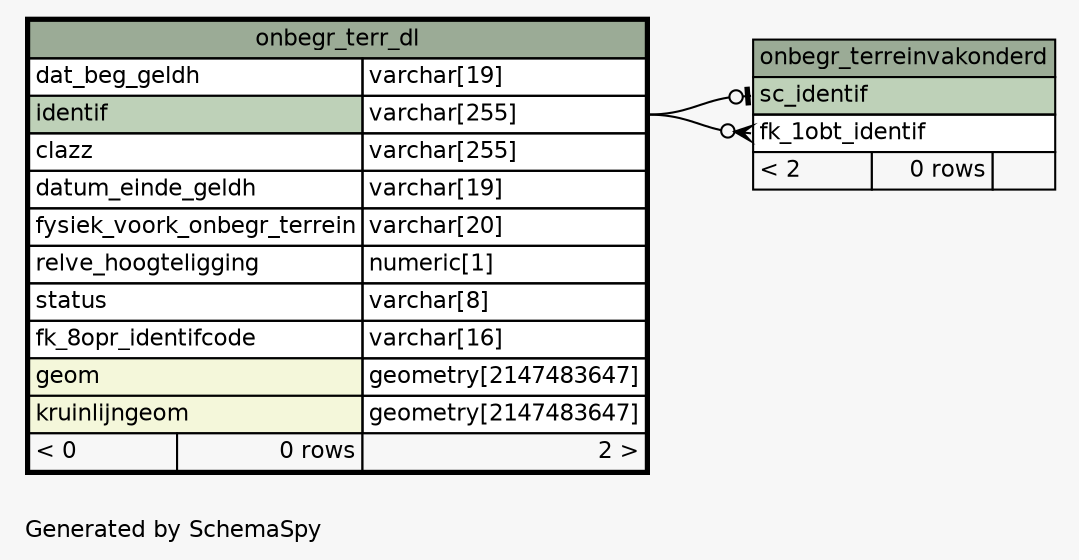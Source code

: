 // dot 2.38.0 on Linux 4.13.0-37-generic
// SchemaSpy rev Unknown
digraph "oneDegreeRelationshipsDiagram" {
  graph [
    rankdir="RL"
    bgcolor="#f7f7f7"
    label="\nGenerated by SchemaSpy"
    labeljust="l"
    nodesep="0.18"
    ranksep="0.46"
    fontname="Helvetica"
    fontsize="11"
  ];
  node [
    fontname="Helvetica"
    fontsize="11"
    shape="plaintext"
  ];
  edge [
    arrowsize="0.8"
  ];
  "onbegr_terreinvakonderd":"fk_1obt_identif":w -> "onbegr_terr_dl":"identif.type":e [arrowhead=none dir=back arrowtail=crowodot];
  "onbegr_terreinvakonderd":"sc_identif":w -> "onbegr_terr_dl":"identif.type":e [arrowhead=none dir=back arrowtail=teeodot];
  "onbegr_terr_dl" [
    label=<
    <TABLE BORDER="2" CELLBORDER="1" CELLSPACING="0" BGCOLOR="#ffffff">
      <TR><TD COLSPAN="3" BGCOLOR="#9bab96" ALIGN="CENTER">onbegr_terr_dl</TD></TR>
      <TR><TD PORT="dat_beg_geldh" COLSPAN="2" ALIGN="LEFT">dat_beg_geldh</TD><TD PORT="dat_beg_geldh.type" ALIGN="LEFT">varchar[19]</TD></TR>
      <TR><TD PORT="identif" COLSPAN="2" BGCOLOR="#bed1b8" ALIGN="LEFT">identif</TD><TD PORT="identif.type" ALIGN="LEFT">varchar[255]</TD></TR>
      <TR><TD PORT="clazz" COLSPAN="2" ALIGN="LEFT">clazz</TD><TD PORT="clazz.type" ALIGN="LEFT">varchar[255]</TD></TR>
      <TR><TD PORT="datum_einde_geldh" COLSPAN="2" ALIGN="LEFT">datum_einde_geldh</TD><TD PORT="datum_einde_geldh.type" ALIGN="LEFT">varchar[19]</TD></TR>
      <TR><TD PORT="fysiek_voork_onbegr_terrein" COLSPAN="2" ALIGN="LEFT">fysiek_voork_onbegr_terrein</TD><TD PORT="fysiek_voork_onbegr_terrein.type" ALIGN="LEFT">varchar[20]</TD></TR>
      <TR><TD PORT="relve_hoogteligging" COLSPAN="2" ALIGN="LEFT">relve_hoogteligging</TD><TD PORT="relve_hoogteligging.type" ALIGN="LEFT">numeric[1]</TD></TR>
      <TR><TD PORT="status" COLSPAN="2" ALIGN="LEFT">status</TD><TD PORT="status.type" ALIGN="LEFT">varchar[8]</TD></TR>
      <TR><TD PORT="fk_8opr_identifcode" COLSPAN="2" ALIGN="LEFT">fk_8opr_identifcode</TD><TD PORT="fk_8opr_identifcode.type" ALIGN="LEFT">varchar[16]</TD></TR>
      <TR><TD PORT="geom" COLSPAN="2" BGCOLOR="#f4f7da" ALIGN="LEFT">geom</TD><TD PORT="geom.type" ALIGN="LEFT">geometry[2147483647]</TD></TR>
      <TR><TD PORT="kruinlijngeom" COLSPAN="2" BGCOLOR="#f4f7da" ALIGN="LEFT">kruinlijngeom</TD><TD PORT="kruinlijngeom.type" ALIGN="LEFT">geometry[2147483647]</TD></TR>
      <TR><TD ALIGN="LEFT" BGCOLOR="#f7f7f7">&lt; 0</TD><TD ALIGN="RIGHT" BGCOLOR="#f7f7f7">0 rows</TD><TD ALIGN="RIGHT" BGCOLOR="#f7f7f7">2 &gt;</TD></TR>
    </TABLE>>
    URL="onbegr_terr_dl.html"
    tooltip="onbegr_terr_dl"
  ];
  "onbegr_terreinvakonderd" [
    label=<
    <TABLE BORDER="0" CELLBORDER="1" CELLSPACING="0" BGCOLOR="#ffffff">
      <TR><TD COLSPAN="3" BGCOLOR="#9bab96" ALIGN="CENTER">onbegr_terreinvakonderd</TD></TR>
      <TR><TD PORT="sc_identif" COLSPAN="3" BGCOLOR="#bed1b8" ALIGN="LEFT">sc_identif</TD></TR>
      <TR><TD PORT="fk_1obt_identif" COLSPAN="3" ALIGN="LEFT">fk_1obt_identif</TD></TR>
      <TR><TD ALIGN="LEFT" BGCOLOR="#f7f7f7">&lt; 2</TD><TD ALIGN="RIGHT" BGCOLOR="#f7f7f7">0 rows</TD><TD ALIGN="RIGHT" BGCOLOR="#f7f7f7">  </TD></TR>
    </TABLE>>
    URL="onbegr_terreinvakonderd.html"
    tooltip="onbegr_terreinvakonderd"
  ];
}
